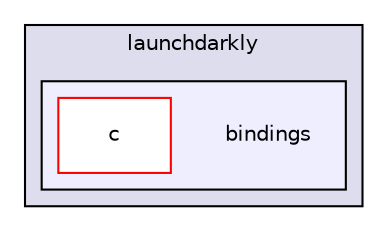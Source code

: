 digraph "/home/runner/work/cpp-sdks/cpp-sdks/libs/common/include/launchdarkly/bindings" {
  compound=true
  node [ fontsize="10", fontname="Helvetica"];
  edge [ labelfontsize="10", labelfontname="Helvetica"];
  subgraph clusterdir_c2789b74e52f267e573e47eeca4ce986 {
    graph [ bgcolor="#ddddee", pencolor="black", label="launchdarkly" fontname="Helvetica", fontsize="10", URL="dir_c2789b74e52f267e573e47eeca4ce986.html"]
  subgraph clusterdir_8ddda2b6b4691bae2ed91aa320669d40 {
    graph [ bgcolor="#eeeeff", pencolor="black", label="" URL="dir_8ddda2b6b4691bae2ed91aa320669d40.html"];
    dir_8ddda2b6b4691bae2ed91aa320669d40 [shape=plaintext label="bindings"];
  dir_8793f44c2d95502e0357555087a87bd0 [shape=box label="c" fillcolor="white" style="filled" color="red" URL="dir_8793f44c2d95502e0357555087a87bd0.html"];
  }
  }
}
